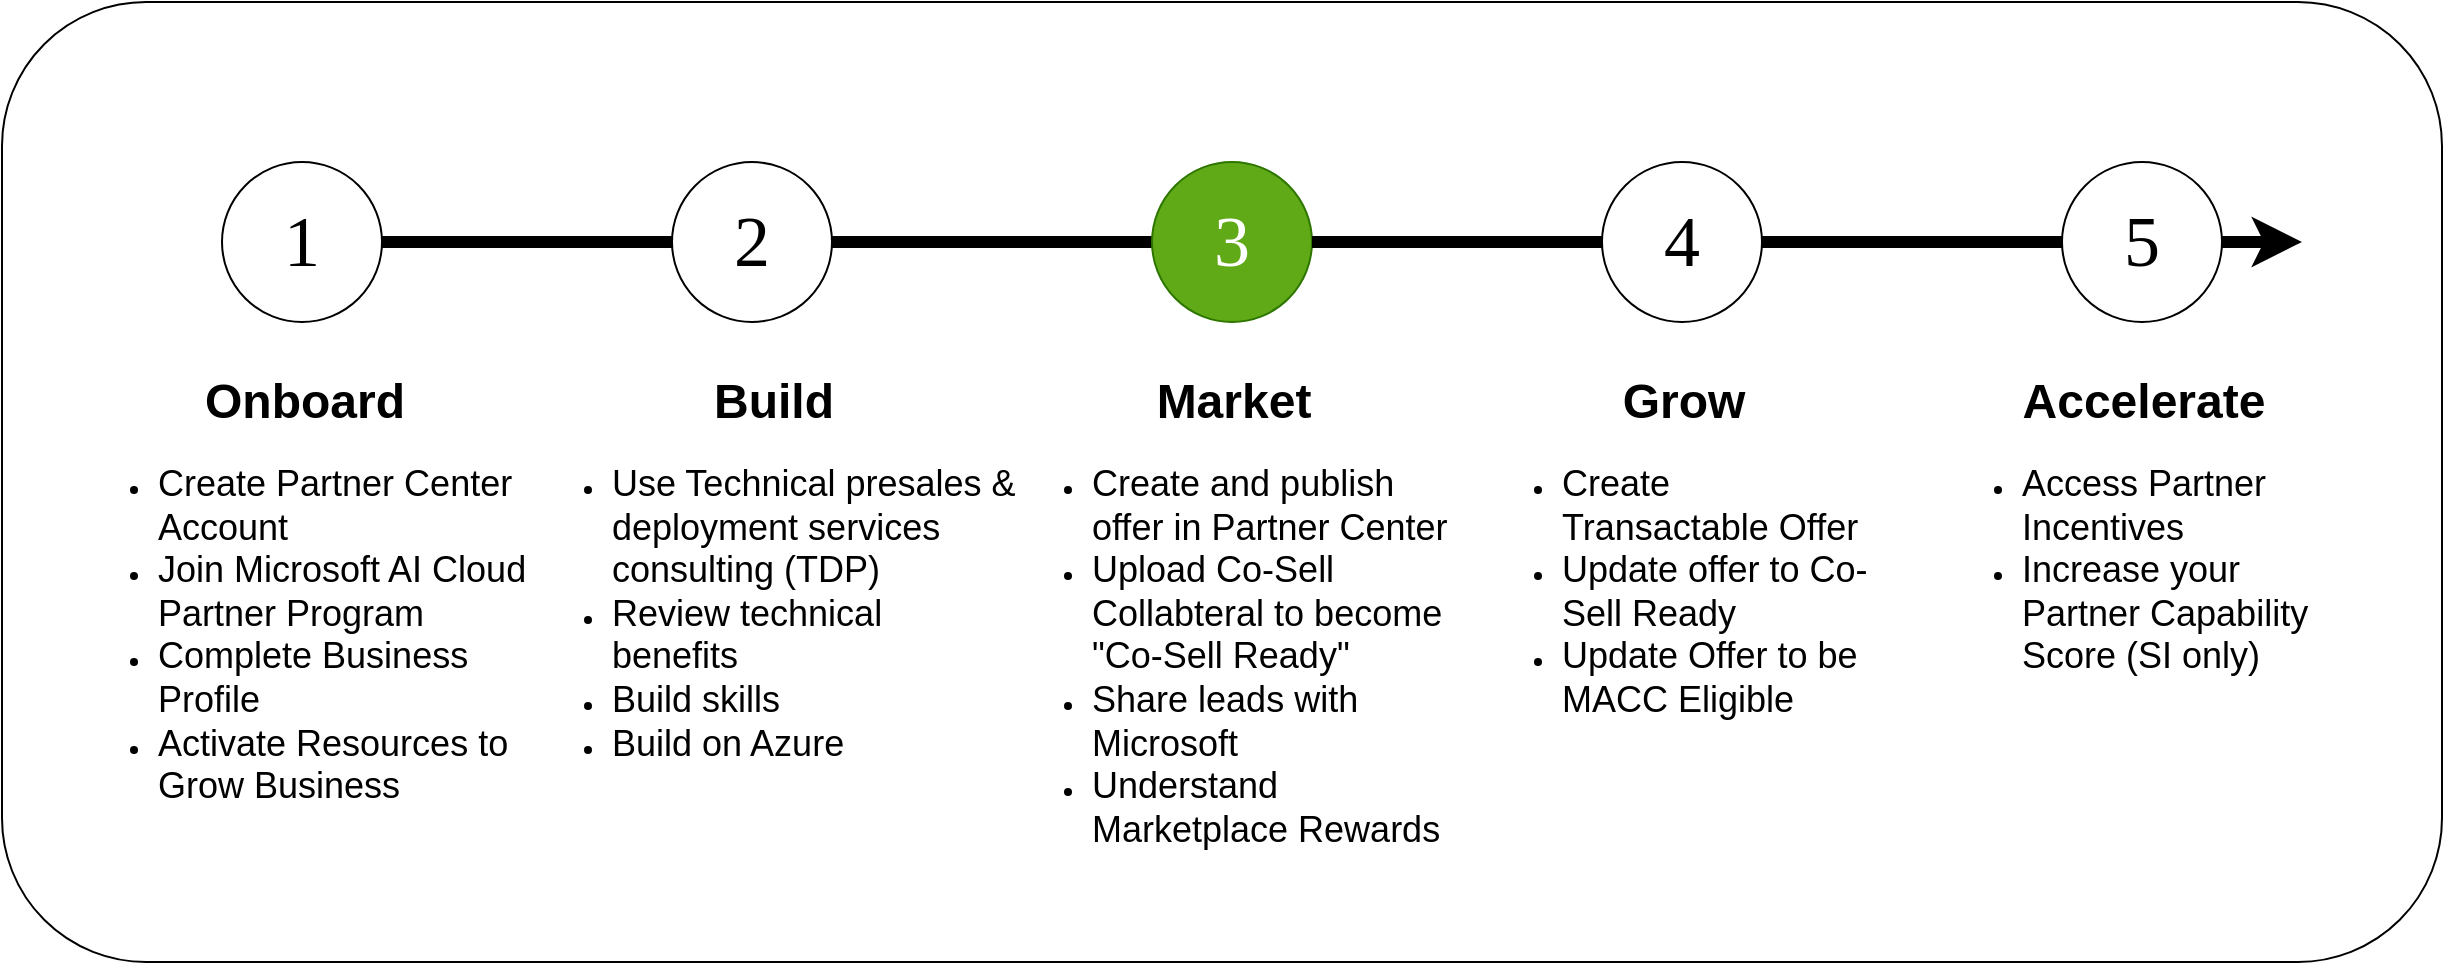 <mxfile>
    <diagram id="wD_UqGKsujkhyQsqiyyg" name="Page-1">
        <mxGraphModel dx="1273" dy="669" grid="1" gridSize="10" guides="1" tooltips="1" connect="1" arrows="1" fold="1" page="1" pageScale="1" pageWidth="850" pageHeight="1100" math="0" shadow="0">
            <root>
                <mxCell id="0"/>
                <mxCell id="1" parent="0"/>
                <mxCell id="19" value="" style="rounded=1;whiteSpace=wrap;html=1;fontFamily=Tahoma;fontSize=36;" vertex="1" parent="1">
                    <mxGeometry x="90" y="30" width="1220" height="480" as="geometry"/>
                </mxCell>
                <mxCell id="2" value="&lt;h1 style=&quot;text-align: center;&quot;&gt;Onboard&lt;/h1&gt;&lt;p&gt;&lt;/p&gt;&lt;ul&gt;&lt;li style=&quot;&quot;&gt;&lt;span style=&quot;background-color: initial;&quot;&gt;&lt;font style=&quot;font-size: 18px;&quot;&gt;Create Partner Center Account&lt;/font&gt;&lt;/span&gt;&lt;/li&gt;&lt;li style=&quot;&quot;&gt;&lt;font style=&quot;font-size: 18px;&quot;&gt;Join Microsoft AI Cloud Partner Program&lt;/font&gt;&lt;/li&gt;&lt;li style=&quot;&quot;&gt;&lt;font style=&quot;font-size: 18px;&quot;&gt;Complete Business Profile&lt;/font&gt;&lt;/li&gt;&lt;li style=&quot;&quot;&gt;&lt;font style=&quot;font-size: 18px;&quot;&gt;Activate Resources to Grow Business&lt;/font&gt;&lt;/li&gt;&lt;/ul&gt;&lt;p&gt;&lt;span style=&quot;background-color: initial;&quot;&gt;&lt;font size=&quot;3&quot;&gt;&amp;nbsp;&lt;/font&gt;&lt;/span&gt;&lt;br&gt;&lt;/p&gt;" style="text;html=1;strokeColor=none;fillColor=none;spacing=5;spacingTop=-20;whiteSpace=wrap;overflow=hidden;rounded=0;" vertex="1" parent="1">
                    <mxGeometry x="122.5" y="210" width="235" height="280" as="geometry"/>
                </mxCell>
                <mxCell id="3" value="&lt;h1 style=&quot;text-align: center;&quot;&gt;Build&lt;/h1&gt;&lt;p&gt;&lt;/p&gt;&lt;ul&gt;&lt;li style=&quot;&quot;&gt;&lt;font style=&quot;font-size: 18px;&quot;&gt;&lt;p style=&quot;border-color: var(--border-color); font-variant-numeric: normal; font-variant-east-asian: normal; font-variant-alternates: normal; font-kerning: auto; font-optical-sizing: auto; font-feature-settings: normal; font-variation-settings: normal; font-variant-position: normal; font-stretch: normal; line-height: normal; background-color: initial; margin: 0px; display: inline !important;&quot; class=&quot;p1&quot;&gt;Use Technical presales&amp;nbsp;&lt;/p&gt;&amp;amp; deployment services consulting (TDP)&lt;/font&gt;&lt;/li&gt;&lt;li&gt;&lt;font style=&quot;font-size: 18px;&quot;&gt;Review technical benefits&lt;/font&gt;&lt;/li&gt;&lt;li&gt;&lt;font style=&quot;font-size: 18px;&quot;&gt;Build skills&lt;/font&gt;&lt;/li&gt;&lt;li&gt;&lt;font style=&quot;font-size: 18px;&quot;&gt;Build on Azure&lt;/font&gt;&lt;/li&gt;&lt;/ul&gt;" style="text;html=1;strokeColor=none;fillColor=none;spacing=5;spacingTop=-20;whiteSpace=wrap;overflow=hidden;rounded=0;" vertex="1" parent="1">
                    <mxGeometry x="350" y="210" width="250" height="200" as="geometry"/>
                </mxCell>
                <mxCell id="4" value="&lt;h1 style=&quot;text-align: center;&quot;&gt;Market&lt;/h1&gt;&lt;p&gt;&lt;/p&gt;&lt;ul&gt;&lt;li style=&quot;&quot;&gt;&lt;span style=&quot;background-color: initial;&quot;&gt;&lt;font style=&quot;font-size: 18px;&quot;&gt;Create and publish offer in Partner Center&lt;/font&gt;&lt;/span&gt;&lt;/li&gt;&lt;li style=&quot;&quot;&gt;&lt;font style=&quot;font-size: 18px;&quot;&gt;Upload Co-Sell Collabteral to become &quot;Co-Sell Ready&quot;&lt;/font&gt;&lt;/li&gt;&lt;li style=&quot;&quot;&gt;&lt;font style=&quot;font-size: 18px;&quot;&gt;Share leads with Microsoft&lt;/font&gt;&lt;/li&gt;&lt;li style=&quot;&quot;&gt;&lt;font style=&quot;font-size: 18px;&quot;&gt;Understand Marketplace Rewards&lt;/font&gt;&lt;/li&gt;&lt;/ul&gt;" style="text;html=1;strokeColor=none;fillColor=none;spacing=5;spacingTop=-20;whiteSpace=wrap;overflow=hidden;rounded=0;" vertex="1" parent="1">
                    <mxGeometry x="590" y="210" width="230" height="290" as="geometry"/>
                </mxCell>
                <mxCell id="5" value="&lt;h1 style=&quot;text-align: center;&quot;&gt;Grow&lt;/h1&gt;&lt;p&gt;&lt;/p&gt;&lt;ul&gt;&lt;li style=&quot;&quot;&gt;&lt;span style=&quot;background-color: initial;&quot;&gt;&lt;font style=&quot;font-size: 18px;&quot;&gt;Create Transactable Offer&lt;/font&gt;&lt;/span&gt;&lt;/li&gt;&lt;li style=&quot;&quot;&gt;&lt;span style=&quot;background-color: initial;&quot;&gt;&lt;font style=&quot;font-size: 18px;&quot;&gt;Update offer to Co-Sell Ready&lt;/font&gt;&lt;/span&gt;&lt;/li&gt;&lt;li style=&quot;&quot;&gt;&lt;span style=&quot;background-color: initial;&quot;&gt;&lt;font style=&quot;font-size: 18px;&quot;&gt;Update Offer to be MACC Eligible&lt;/font&gt;&lt;/span&gt;&lt;/li&gt;&lt;/ul&gt;" style="text;html=1;strokeColor=none;fillColor=none;spacing=5;spacingTop=-20;whiteSpace=wrap;overflow=hidden;rounded=0;" vertex="1" parent="1">
                    <mxGeometry x="825" y="210" width="210" height="200" as="geometry"/>
                </mxCell>
                <mxCell id="6" value="&lt;h1 style=&quot;text-align: center;&quot;&gt;Accelerate&lt;/h1&gt;&lt;p&gt;&lt;/p&gt;&lt;ul&gt;&lt;li style=&quot;&quot;&gt;&lt;span style=&quot;background-color: initial;&quot;&gt;&lt;font style=&quot;font-size: 18px;&quot;&gt;Access Partner Incentives&lt;/font&gt;&lt;/span&gt;&lt;/li&gt;&lt;li style=&quot;&quot;&gt;&lt;font style=&quot;font-size: 18px;&quot;&gt;Increase your Partner Capability Score (SI only)&lt;/font&gt;&lt;/li&gt;&lt;/ul&gt;" style="text;html=1;strokeColor=none;fillColor=none;spacing=5;spacingTop=-20;whiteSpace=wrap;overflow=hidden;rounded=0;" vertex="1" parent="1">
                    <mxGeometry x="1055" y="210" width="210" height="200" as="geometry"/>
                </mxCell>
                <mxCell id="7" value="" style="endArrow=classic;html=1;strokeWidth=6;startArrow=none;" edge="1" parent="1" source="17">
                    <mxGeometry width="50" height="50" relative="1" as="geometry">
                        <mxPoint x="220" y="150" as="sourcePoint"/>
                        <mxPoint x="1240" y="150" as="targetPoint"/>
                    </mxGeometry>
                </mxCell>
                <mxCell id="12" value="" style="endArrow=none;html=1;strokeWidth=6;" edge="1" parent="1" target="11">
                    <mxGeometry width="50" height="50" relative="1" as="geometry">
                        <mxPoint x="220" y="150" as="sourcePoint"/>
                        <mxPoint x="1240" y="150" as="targetPoint"/>
                    </mxGeometry>
                </mxCell>
                <mxCell id="11" value="&lt;font face=&quot;Tahoma&quot;&gt;&lt;span style=&quot;font-size: 36px;&quot;&gt;2&lt;/span&gt;&lt;/font&gt;" style="ellipse;whiteSpace=wrap;html=1;aspect=fixed;" vertex="1" parent="1">
                    <mxGeometry x="425" y="110" width="80" height="80" as="geometry"/>
                </mxCell>
                <mxCell id="10" value="&lt;font style=&quot;font-size: 36px;&quot; face=&quot;Tahoma&quot;&gt;1&lt;/font&gt;" style="ellipse;whiteSpace=wrap;html=1;aspect=fixed;" vertex="1" parent="1">
                    <mxGeometry x="200" y="110" width="80" height="80" as="geometry"/>
                </mxCell>
                <mxCell id="14" value="" style="endArrow=none;html=1;strokeWidth=6;startArrow=none;" edge="1" parent="1" source="11" target="13">
                    <mxGeometry width="50" height="50" relative="1" as="geometry">
                        <mxPoint x="505" y="150" as="sourcePoint"/>
                        <mxPoint x="1240" y="150" as="targetPoint"/>
                    </mxGeometry>
                </mxCell>
                <mxCell id="13" value="&lt;font face=&quot;Tahoma&quot;&gt;&lt;span style=&quot;font-size: 36px;&quot;&gt;3&lt;/span&gt;&lt;/font&gt;" style="ellipse;whiteSpace=wrap;html=1;aspect=fixed;fillColor=#60a917;fontColor=#ffffff;strokeColor=#2D7600;" vertex="1" parent="1">
                    <mxGeometry x="665" y="110" width="80" height="80" as="geometry"/>
                </mxCell>
                <mxCell id="16" value="" style="endArrow=none;html=1;strokeWidth=6;startArrow=none;" edge="1" parent="1" source="13" target="15">
                    <mxGeometry width="50" height="50" relative="1" as="geometry">
                        <mxPoint x="735" y="150" as="sourcePoint"/>
                        <mxPoint x="1240" y="150" as="targetPoint"/>
                    </mxGeometry>
                </mxCell>
                <mxCell id="15" value="&lt;font face=&quot;Tahoma&quot;&gt;&lt;span style=&quot;font-size: 36px;&quot;&gt;4&lt;/span&gt;&lt;/font&gt;" style="ellipse;whiteSpace=wrap;html=1;aspect=fixed;" vertex="1" parent="1">
                    <mxGeometry x="890" y="110" width="80" height="80" as="geometry"/>
                </mxCell>
                <mxCell id="18" value="" style="endArrow=none;html=1;strokeWidth=6;startArrow=none;" edge="1" parent="1" source="15" target="17">
                    <mxGeometry width="50" height="50" relative="1" as="geometry">
                        <mxPoint x="960" y="150" as="sourcePoint"/>
                        <mxPoint x="1240" y="150" as="targetPoint"/>
                    </mxGeometry>
                </mxCell>
                <mxCell id="17" value="&lt;font face=&quot;Tahoma&quot;&gt;&lt;span style=&quot;font-size: 36px;&quot;&gt;5&lt;/span&gt;&lt;/font&gt;" style="ellipse;whiteSpace=wrap;html=1;aspect=fixed;" vertex="1" parent="1">
                    <mxGeometry x="1120" y="110" width="80" height="80" as="geometry"/>
                </mxCell>
            </root>
        </mxGraphModel>
    </diagram>
</mxfile>